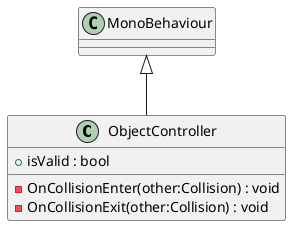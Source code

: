 @startuml
class ObjectController {
    + isValid : bool
    - OnCollisionEnter(other:Collision) : void
    - OnCollisionExit(other:Collision) : void
}
MonoBehaviour <|-- ObjectController
@enduml
